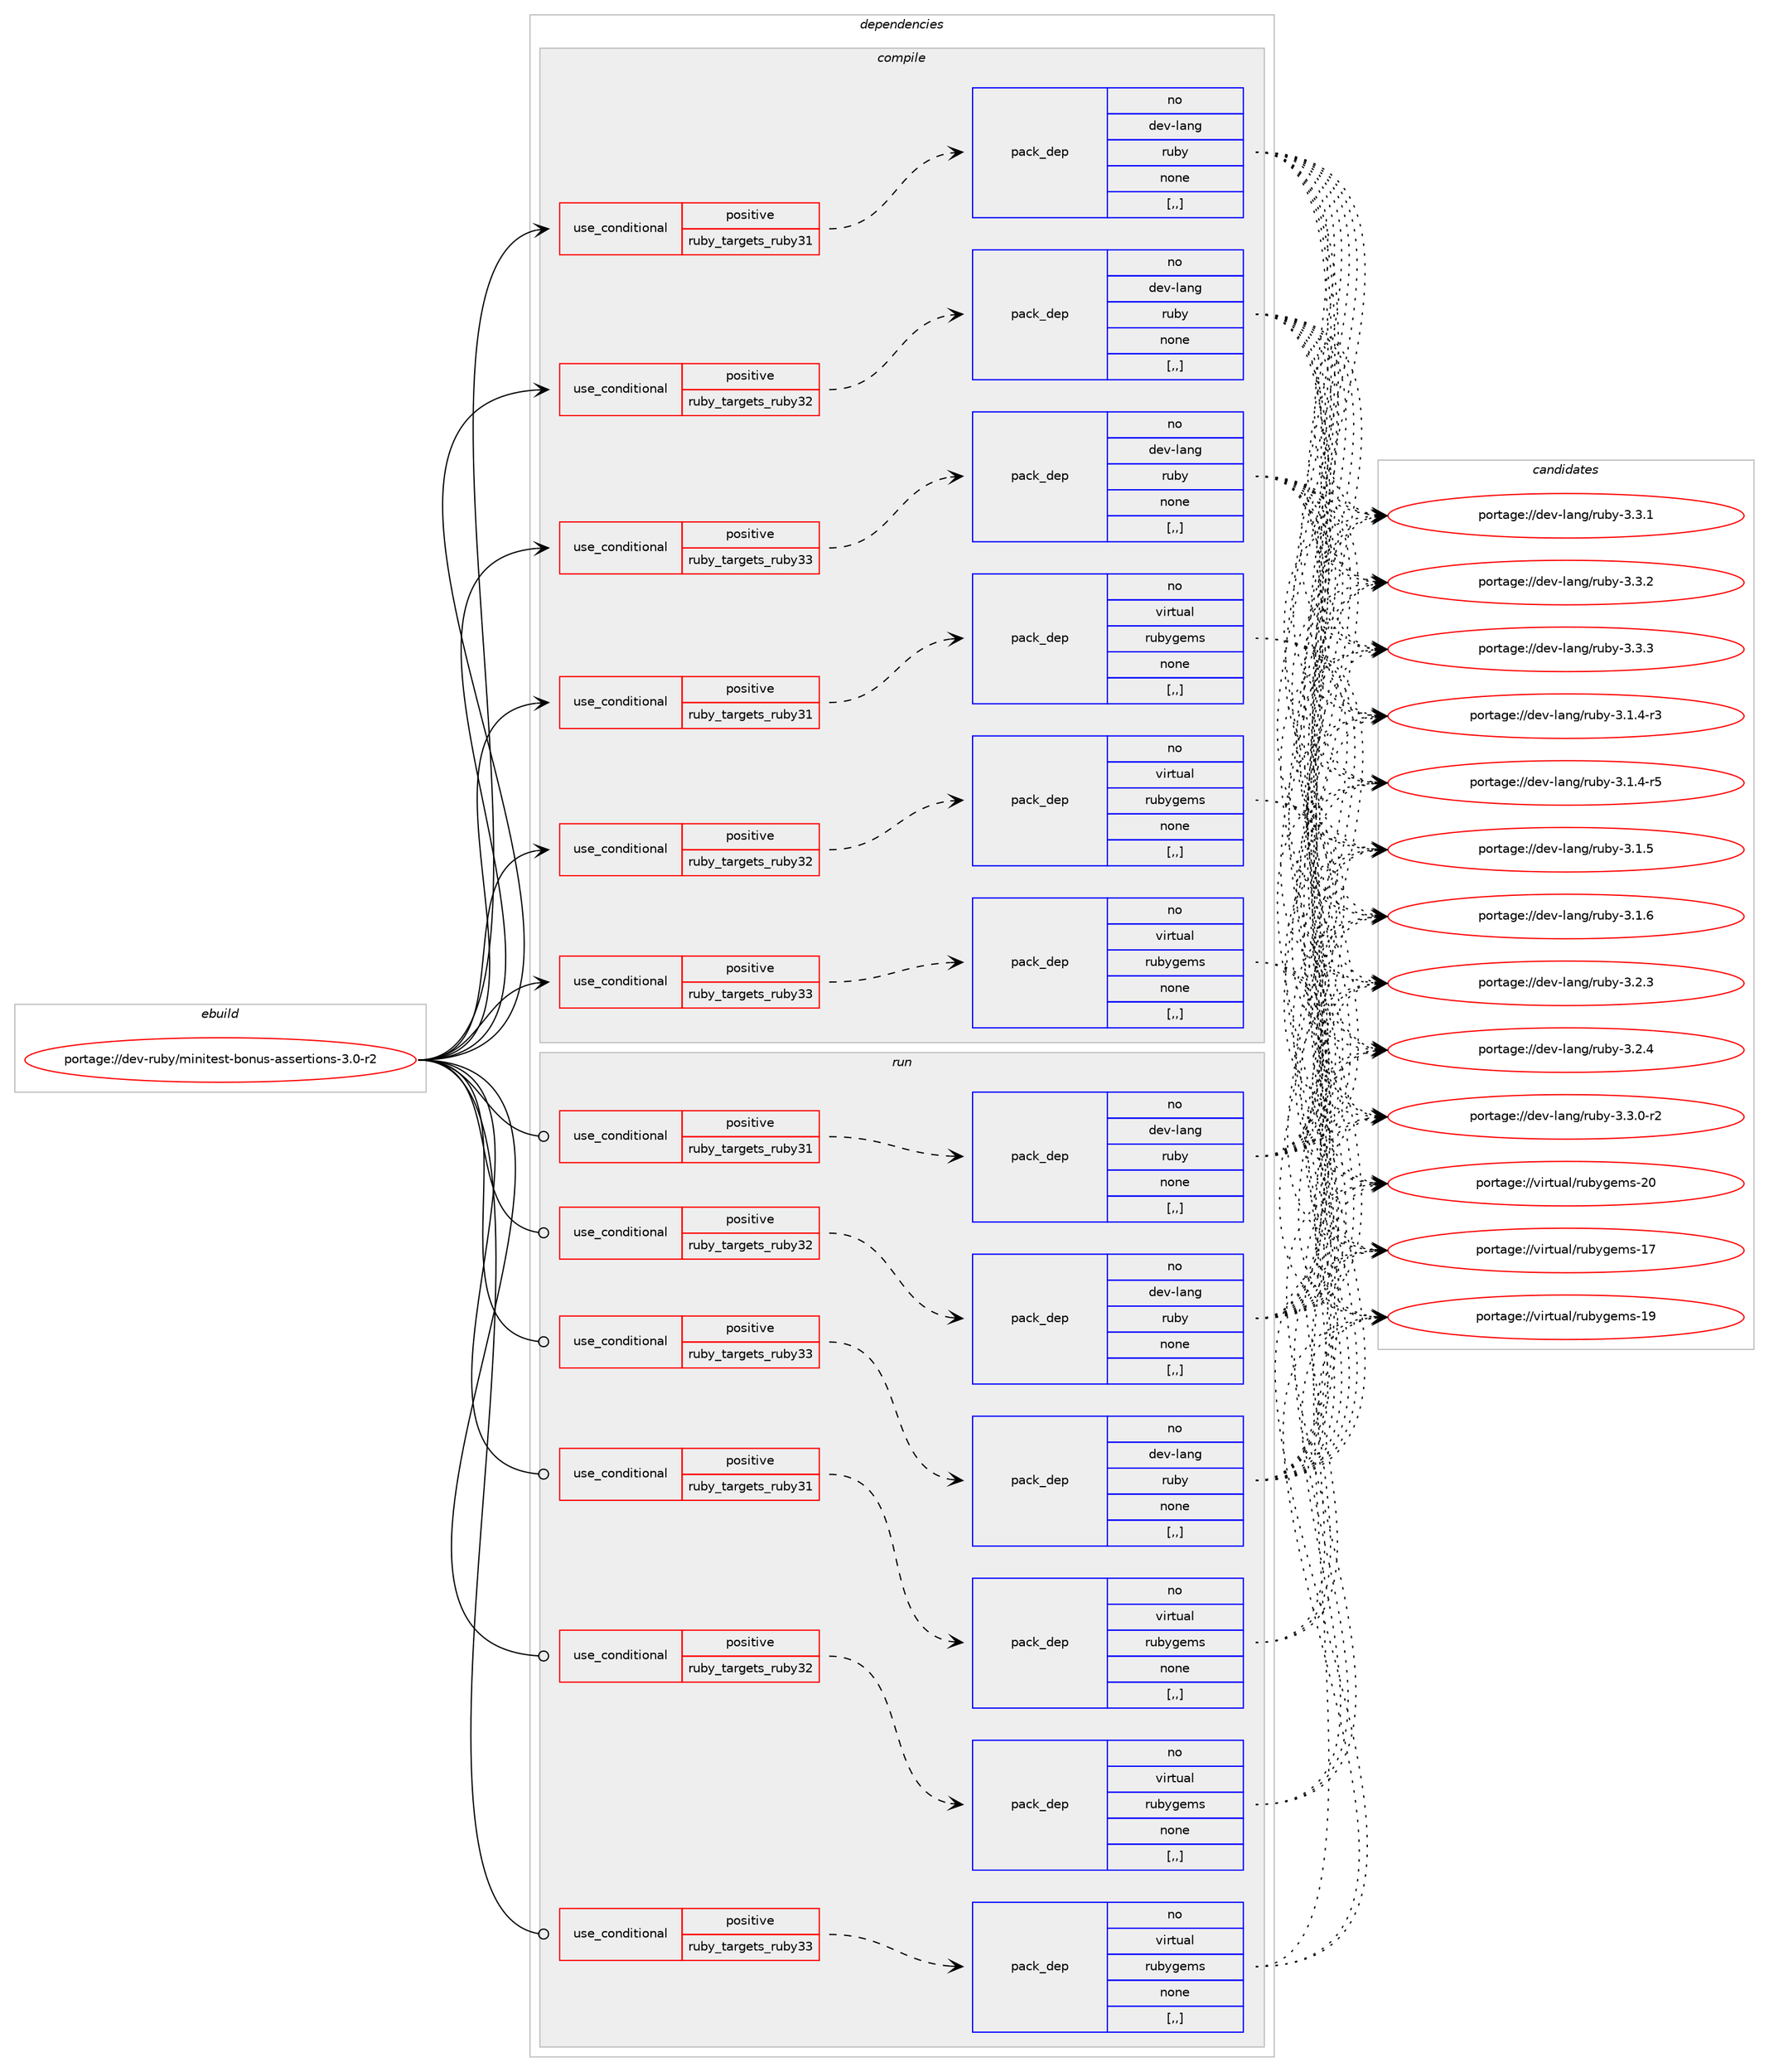 digraph prolog {

# *************
# Graph options
# *************

newrank=true;
concentrate=true;
compound=true;
graph [rankdir=LR,fontname=Helvetica,fontsize=10,ranksep=1.5];#, ranksep=2.5, nodesep=0.2];
edge  [arrowhead=vee];
node  [fontname=Helvetica,fontsize=10];

# **********
# The ebuild
# **********

subgraph cluster_leftcol {
color=gray;
rank=same;
label=<<i>ebuild</i>>;
id [label="portage://dev-ruby/minitest-bonus-assertions-3.0-r2", color=red, width=4, href="../dev-ruby/minitest-bonus-assertions-3.0-r2.svg"];
}

# ****************
# The dependencies
# ****************

subgraph cluster_midcol {
color=gray;
label=<<i>dependencies</i>>;
subgraph cluster_compile {
fillcolor="#eeeeee";
style=filled;
label=<<i>compile</i>>;
subgraph cond49513 {
dependency186359 [label=<<TABLE BORDER="0" CELLBORDER="1" CELLSPACING="0" CELLPADDING="4"><TR><TD ROWSPAN="3" CELLPADDING="10">use_conditional</TD></TR><TR><TD>positive</TD></TR><TR><TD>ruby_targets_ruby31</TD></TR></TABLE>>, shape=none, color=red];
subgraph pack135540 {
dependency186360 [label=<<TABLE BORDER="0" CELLBORDER="1" CELLSPACING="0" CELLPADDING="4" WIDTH="220"><TR><TD ROWSPAN="6" CELLPADDING="30">pack_dep</TD></TR><TR><TD WIDTH="110">no</TD></TR><TR><TD>dev-lang</TD></TR><TR><TD>ruby</TD></TR><TR><TD>none</TD></TR><TR><TD>[,,]</TD></TR></TABLE>>, shape=none, color=blue];
}
dependency186359:e -> dependency186360:w [weight=20,style="dashed",arrowhead="vee"];
}
id:e -> dependency186359:w [weight=20,style="solid",arrowhead="vee"];
subgraph cond49514 {
dependency186361 [label=<<TABLE BORDER="0" CELLBORDER="1" CELLSPACING="0" CELLPADDING="4"><TR><TD ROWSPAN="3" CELLPADDING="10">use_conditional</TD></TR><TR><TD>positive</TD></TR><TR><TD>ruby_targets_ruby31</TD></TR></TABLE>>, shape=none, color=red];
subgraph pack135541 {
dependency186362 [label=<<TABLE BORDER="0" CELLBORDER="1" CELLSPACING="0" CELLPADDING="4" WIDTH="220"><TR><TD ROWSPAN="6" CELLPADDING="30">pack_dep</TD></TR><TR><TD WIDTH="110">no</TD></TR><TR><TD>virtual</TD></TR><TR><TD>rubygems</TD></TR><TR><TD>none</TD></TR><TR><TD>[,,]</TD></TR></TABLE>>, shape=none, color=blue];
}
dependency186361:e -> dependency186362:w [weight=20,style="dashed",arrowhead="vee"];
}
id:e -> dependency186361:w [weight=20,style="solid",arrowhead="vee"];
subgraph cond49515 {
dependency186363 [label=<<TABLE BORDER="0" CELLBORDER="1" CELLSPACING="0" CELLPADDING="4"><TR><TD ROWSPAN="3" CELLPADDING="10">use_conditional</TD></TR><TR><TD>positive</TD></TR><TR><TD>ruby_targets_ruby32</TD></TR></TABLE>>, shape=none, color=red];
subgraph pack135542 {
dependency186364 [label=<<TABLE BORDER="0" CELLBORDER="1" CELLSPACING="0" CELLPADDING="4" WIDTH="220"><TR><TD ROWSPAN="6" CELLPADDING="30">pack_dep</TD></TR><TR><TD WIDTH="110">no</TD></TR><TR><TD>dev-lang</TD></TR><TR><TD>ruby</TD></TR><TR><TD>none</TD></TR><TR><TD>[,,]</TD></TR></TABLE>>, shape=none, color=blue];
}
dependency186363:e -> dependency186364:w [weight=20,style="dashed",arrowhead="vee"];
}
id:e -> dependency186363:w [weight=20,style="solid",arrowhead="vee"];
subgraph cond49516 {
dependency186365 [label=<<TABLE BORDER="0" CELLBORDER="1" CELLSPACING="0" CELLPADDING="4"><TR><TD ROWSPAN="3" CELLPADDING="10">use_conditional</TD></TR><TR><TD>positive</TD></TR><TR><TD>ruby_targets_ruby32</TD></TR></TABLE>>, shape=none, color=red];
subgraph pack135543 {
dependency186366 [label=<<TABLE BORDER="0" CELLBORDER="1" CELLSPACING="0" CELLPADDING="4" WIDTH="220"><TR><TD ROWSPAN="6" CELLPADDING="30">pack_dep</TD></TR><TR><TD WIDTH="110">no</TD></TR><TR><TD>virtual</TD></TR><TR><TD>rubygems</TD></TR><TR><TD>none</TD></TR><TR><TD>[,,]</TD></TR></TABLE>>, shape=none, color=blue];
}
dependency186365:e -> dependency186366:w [weight=20,style="dashed",arrowhead="vee"];
}
id:e -> dependency186365:w [weight=20,style="solid",arrowhead="vee"];
subgraph cond49517 {
dependency186367 [label=<<TABLE BORDER="0" CELLBORDER="1" CELLSPACING="0" CELLPADDING="4"><TR><TD ROWSPAN="3" CELLPADDING="10">use_conditional</TD></TR><TR><TD>positive</TD></TR><TR><TD>ruby_targets_ruby33</TD></TR></TABLE>>, shape=none, color=red];
subgraph pack135544 {
dependency186368 [label=<<TABLE BORDER="0" CELLBORDER="1" CELLSPACING="0" CELLPADDING="4" WIDTH="220"><TR><TD ROWSPAN="6" CELLPADDING="30">pack_dep</TD></TR><TR><TD WIDTH="110">no</TD></TR><TR><TD>dev-lang</TD></TR><TR><TD>ruby</TD></TR><TR><TD>none</TD></TR><TR><TD>[,,]</TD></TR></TABLE>>, shape=none, color=blue];
}
dependency186367:e -> dependency186368:w [weight=20,style="dashed",arrowhead="vee"];
}
id:e -> dependency186367:w [weight=20,style="solid",arrowhead="vee"];
subgraph cond49518 {
dependency186369 [label=<<TABLE BORDER="0" CELLBORDER="1" CELLSPACING="0" CELLPADDING="4"><TR><TD ROWSPAN="3" CELLPADDING="10">use_conditional</TD></TR><TR><TD>positive</TD></TR><TR><TD>ruby_targets_ruby33</TD></TR></TABLE>>, shape=none, color=red];
subgraph pack135545 {
dependency186370 [label=<<TABLE BORDER="0" CELLBORDER="1" CELLSPACING="0" CELLPADDING="4" WIDTH="220"><TR><TD ROWSPAN="6" CELLPADDING="30">pack_dep</TD></TR><TR><TD WIDTH="110">no</TD></TR><TR><TD>virtual</TD></TR><TR><TD>rubygems</TD></TR><TR><TD>none</TD></TR><TR><TD>[,,]</TD></TR></TABLE>>, shape=none, color=blue];
}
dependency186369:e -> dependency186370:w [weight=20,style="dashed",arrowhead="vee"];
}
id:e -> dependency186369:w [weight=20,style="solid",arrowhead="vee"];
}
subgraph cluster_compileandrun {
fillcolor="#eeeeee";
style=filled;
label=<<i>compile and run</i>>;
}
subgraph cluster_run {
fillcolor="#eeeeee";
style=filled;
label=<<i>run</i>>;
subgraph cond49519 {
dependency186371 [label=<<TABLE BORDER="0" CELLBORDER="1" CELLSPACING="0" CELLPADDING="4"><TR><TD ROWSPAN="3" CELLPADDING="10">use_conditional</TD></TR><TR><TD>positive</TD></TR><TR><TD>ruby_targets_ruby31</TD></TR></TABLE>>, shape=none, color=red];
subgraph pack135546 {
dependency186372 [label=<<TABLE BORDER="0" CELLBORDER="1" CELLSPACING="0" CELLPADDING="4" WIDTH="220"><TR><TD ROWSPAN="6" CELLPADDING="30">pack_dep</TD></TR><TR><TD WIDTH="110">no</TD></TR><TR><TD>dev-lang</TD></TR><TR><TD>ruby</TD></TR><TR><TD>none</TD></TR><TR><TD>[,,]</TD></TR></TABLE>>, shape=none, color=blue];
}
dependency186371:e -> dependency186372:w [weight=20,style="dashed",arrowhead="vee"];
}
id:e -> dependency186371:w [weight=20,style="solid",arrowhead="odot"];
subgraph cond49520 {
dependency186373 [label=<<TABLE BORDER="0" CELLBORDER="1" CELLSPACING="0" CELLPADDING="4"><TR><TD ROWSPAN="3" CELLPADDING="10">use_conditional</TD></TR><TR><TD>positive</TD></TR><TR><TD>ruby_targets_ruby31</TD></TR></TABLE>>, shape=none, color=red];
subgraph pack135547 {
dependency186374 [label=<<TABLE BORDER="0" CELLBORDER="1" CELLSPACING="0" CELLPADDING="4" WIDTH="220"><TR><TD ROWSPAN="6" CELLPADDING="30">pack_dep</TD></TR><TR><TD WIDTH="110">no</TD></TR><TR><TD>virtual</TD></TR><TR><TD>rubygems</TD></TR><TR><TD>none</TD></TR><TR><TD>[,,]</TD></TR></TABLE>>, shape=none, color=blue];
}
dependency186373:e -> dependency186374:w [weight=20,style="dashed",arrowhead="vee"];
}
id:e -> dependency186373:w [weight=20,style="solid",arrowhead="odot"];
subgraph cond49521 {
dependency186375 [label=<<TABLE BORDER="0" CELLBORDER="1" CELLSPACING="0" CELLPADDING="4"><TR><TD ROWSPAN="3" CELLPADDING="10">use_conditional</TD></TR><TR><TD>positive</TD></TR><TR><TD>ruby_targets_ruby32</TD></TR></TABLE>>, shape=none, color=red];
subgraph pack135548 {
dependency186376 [label=<<TABLE BORDER="0" CELLBORDER="1" CELLSPACING="0" CELLPADDING="4" WIDTH="220"><TR><TD ROWSPAN="6" CELLPADDING="30">pack_dep</TD></TR><TR><TD WIDTH="110">no</TD></TR><TR><TD>dev-lang</TD></TR><TR><TD>ruby</TD></TR><TR><TD>none</TD></TR><TR><TD>[,,]</TD></TR></TABLE>>, shape=none, color=blue];
}
dependency186375:e -> dependency186376:w [weight=20,style="dashed",arrowhead="vee"];
}
id:e -> dependency186375:w [weight=20,style="solid",arrowhead="odot"];
subgraph cond49522 {
dependency186377 [label=<<TABLE BORDER="0" CELLBORDER="1" CELLSPACING="0" CELLPADDING="4"><TR><TD ROWSPAN="3" CELLPADDING="10">use_conditional</TD></TR><TR><TD>positive</TD></TR><TR><TD>ruby_targets_ruby32</TD></TR></TABLE>>, shape=none, color=red];
subgraph pack135549 {
dependency186378 [label=<<TABLE BORDER="0" CELLBORDER="1" CELLSPACING="0" CELLPADDING="4" WIDTH="220"><TR><TD ROWSPAN="6" CELLPADDING="30">pack_dep</TD></TR><TR><TD WIDTH="110">no</TD></TR><TR><TD>virtual</TD></TR><TR><TD>rubygems</TD></TR><TR><TD>none</TD></TR><TR><TD>[,,]</TD></TR></TABLE>>, shape=none, color=blue];
}
dependency186377:e -> dependency186378:w [weight=20,style="dashed",arrowhead="vee"];
}
id:e -> dependency186377:w [weight=20,style="solid",arrowhead="odot"];
subgraph cond49523 {
dependency186379 [label=<<TABLE BORDER="0" CELLBORDER="1" CELLSPACING="0" CELLPADDING="4"><TR><TD ROWSPAN="3" CELLPADDING="10">use_conditional</TD></TR><TR><TD>positive</TD></TR><TR><TD>ruby_targets_ruby33</TD></TR></TABLE>>, shape=none, color=red];
subgraph pack135550 {
dependency186380 [label=<<TABLE BORDER="0" CELLBORDER="1" CELLSPACING="0" CELLPADDING="4" WIDTH="220"><TR><TD ROWSPAN="6" CELLPADDING="30">pack_dep</TD></TR><TR><TD WIDTH="110">no</TD></TR><TR><TD>dev-lang</TD></TR><TR><TD>ruby</TD></TR><TR><TD>none</TD></TR><TR><TD>[,,]</TD></TR></TABLE>>, shape=none, color=blue];
}
dependency186379:e -> dependency186380:w [weight=20,style="dashed",arrowhead="vee"];
}
id:e -> dependency186379:w [weight=20,style="solid",arrowhead="odot"];
subgraph cond49524 {
dependency186381 [label=<<TABLE BORDER="0" CELLBORDER="1" CELLSPACING="0" CELLPADDING="4"><TR><TD ROWSPAN="3" CELLPADDING="10">use_conditional</TD></TR><TR><TD>positive</TD></TR><TR><TD>ruby_targets_ruby33</TD></TR></TABLE>>, shape=none, color=red];
subgraph pack135551 {
dependency186382 [label=<<TABLE BORDER="0" CELLBORDER="1" CELLSPACING="0" CELLPADDING="4" WIDTH="220"><TR><TD ROWSPAN="6" CELLPADDING="30">pack_dep</TD></TR><TR><TD WIDTH="110">no</TD></TR><TR><TD>virtual</TD></TR><TR><TD>rubygems</TD></TR><TR><TD>none</TD></TR><TR><TD>[,,]</TD></TR></TABLE>>, shape=none, color=blue];
}
dependency186381:e -> dependency186382:w [weight=20,style="dashed",arrowhead="vee"];
}
id:e -> dependency186381:w [weight=20,style="solid",arrowhead="odot"];
}
}

# **************
# The candidates
# **************

subgraph cluster_choices {
rank=same;
color=gray;
label=<<i>candidates</i>>;

subgraph choice135540 {
color=black;
nodesep=1;
choice100101118451089711010347114117981214551464946524511451 [label="portage://dev-lang/ruby-3.1.4-r3", color=red, width=4,href="../dev-lang/ruby-3.1.4-r3.svg"];
choice100101118451089711010347114117981214551464946524511453 [label="portage://dev-lang/ruby-3.1.4-r5", color=red, width=4,href="../dev-lang/ruby-3.1.4-r5.svg"];
choice10010111845108971101034711411798121455146494653 [label="portage://dev-lang/ruby-3.1.5", color=red, width=4,href="../dev-lang/ruby-3.1.5.svg"];
choice10010111845108971101034711411798121455146494654 [label="portage://dev-lang/ruby-3.1.6", color=red, width=4,href="../dev-lang/ruby-3.1.6.svg"];
choice10010111845108971101034711411798121455146504651 [label="portage://dev-lang/ruby-3.2.3", color=red, width=4,href="../dev-lang/ruby-3.2.3.svg"];
choice10010111845108971101034711411798121455146504652 [label="portage://dev-lang/ruby-3.2.4", color=red, width=4,href="../dev-lang/ruby-3.2.4.svg"];
choice100101118451089711010347114117981214551465146484511450 [label="portage://dev-lang/ruby-3.3.0-r2", color=red, width=4,href="../dev-lang/ruby-3.3.0-r2.svg"];
choice10010111845108971101034711411798121455146514649 [label="portage://dev-lang/ruby-3.3.1", color=red, width=4,href="../dev-lang/ruby-3.3.1.svg"];
choice10010111845108971101034711411798121455146514650 [label="portage://dev-lang/ruby-3.3.2", color=red, width=4,href="../dev-lang/ruby-3.3.2.svg"];
choice10010111845108971101034711411798121455146514651 [label="portage://dev-lang/ruby-3.3.3", color=red, width=4,href="../dev-lang/ruby-3.3.3.svg"];
dependency186360:e -> choice100101118451089711010347114117981214551464946524511451:w [style=dotted,weight="100"];
dependency186360:e -> choice100101118451089711010347114117981214551464946524511453:w [style=dotted,weight="100"];
dependency186360:e -> choice10010111845108971101034711411798121455146494653:w [style=dotted,weight="100"];
dependency186360:e -> choice10010111845108971101034711411798121455146494654:w [style=dotted,weight="100"];
dependency186360:e -> choice10010111845108971101034711411798121455146504651:w [style=dotted,weight="100"];
dependency186360:e -> choice10010111845108971101034711411798121455146504652:w [style=dotted,weight="100"];
dependency186360:e -> choice100101118451089711010347114117981214551465146484511450:w [style=dotted,weight="100"];
dependency186360:e -> choice10010111845108971101034711411798121455146514649:w [style=dotted,weight="100"];
dependency186360:e -> choice10010111845108971101034711411798121455146514650:w [style=dotted,weight="100"];
dependency186360:e -> choice10010111845108971101034711411798121455146514651:w [style=dotted,weight="100"];
}
subgraph choice135541 {
color=black;
nodesep=1;
choice118105114116117971084711411798121103101109115454955 [label="portage://virtual/rubygems-17", color=red, width=4,href="../virtual/rubygems-17.svg"];
choice118105114116117971084711411798121103101109115454957 [label="portage://virtual/rubygems-19", color=red, width=4,href="../virtual/rubygems-19.svg"];
choice118105114116117971084711411798121103101109115455048 [label="portage://virtual/rubygems-20", color=red, width=4,href="../virtual/rubygems-20.svg"];
dependency186362:e -> choice118105114116117971084711411798121103101109115454955:w [style=dotted,weight="100"];
dependency186362:e -> choice118105114116117971084711411798121103101109115454957:w [style=dotted,weight="100"];
dependency186362:e -> choice118105114116117971084711411798121103101109115455048:w [style=dotted,weight="100"];
}
subgraph choice135542 {
color=black;
nodesep=1;
choice100101118451089711010347114117981214551464946524511451 [label="portage://dev-lang/ruby-3.1.4-r3", color=red, width=4,href="../dev-lang/ruby-3.1.4-r3.svg"];
choice100101118451089711010347114117981214551464946524511453 [label="portage://dev-lang/ruby-3.1.4-r5", color=red, width=4,href="../dev-lang/ruby-3.1.4-r5.svg"];
choice10010111845108971101034711411798121455146494653 [label="portage://dev-lang/ruby-3.1.5", color=red, width=4,href="../dev-lang/ruby-3.1.5.svg"];
choice10010111845108971101034711411798121455146494654 [label="portage://dev-lang/ruby-3.1.6", color=red, width=4,href="../dev-lang/ruby-3.1.6.svg"];
choice10010111845108971101034711411798121455146504651 [label="portage://dev-lang/ruby-3.2.3", color=red, width=4,href="../dev-lang/ruby-3.2.3.svg"];
choice10010111845108971101034711411798121455146504652 [label="portage://dev-lang/ruby-3.2.4", color=red, width=4,href="../dev-lang/ruby-3.2.4.svg"];
choice100101118451089711010347114117981214551465146484511450 [label="portage://dev-lang/ruby-3.3.0-r2", color=red, width=4,href="../dev-lang/ruby-3.3.0-r2.svg"];
choice10010111845108971101034711411798121455146514649 [label="portage://dev-lang/ruby-3.3.1", color=red, width=4,href="../dev-lang/ruby-3.3.1.svg"];
choice10010111845108971101034711411798121455146514650 [label="portage://dev-lang/ruby-3.3.2", color=red, width=4,href="../dev-lang/ruby-3.3.2.svg"];
choice10010111845108971101034711411798121455146514651 [label="portage://dev-lang/ruby-3.3.3", color=red, width=4,href="../dev-lang/ruby-3.3.3.svg"];
dependency186364:e -> choice100101118451089711010347114117981214551464946524511451:w [style=dotted,weight="100"];
dependency186364:e -> choice100101118451089711010347114117981214551464946524511453:w [style=dotted,weight="100"];
dependency186364:e -> choice10010111845108971101034711411798121455146494653:w [style=dotted,weight="100"];
dependency186364:e -> choice10010111845108971101034711411798121455146494654:w [style=dotted,weight="100"];
dependency186364:e -> choice10010111845108971101034711411798121455146504651:w [style=dotted,weight="100"];
dependency186364:e -> choice10010111845108971101034711411798121455146504652:w [style=dotted,weight="100"];
dependency186364:e -> choice100101118451089711010347114117981214551465146484511450:w [style=dotted,weight="100"];
dependency186364:e -> choice10010111845108971101034711411798121455146514649:w [style=dotted,weight="100"];
dependency186364:e -> choice10010111845108971101034711411798121455146514650:w [style=dotted,weight="100"];
dependency186364:e -> choice10010111845108971101034711411798121455146514651:w [style=dotted,weight="100"];
}
subgraph choice135543 {
color=black;
nodesep=1;
choice118105114116117971084711411798121103101109115454955 [label="portage://virtual/rubygems-17", color=red, width=4,href="../virtual/rubygems-17.svg"];
choice118105114116117971084711411798121103101109115454957 [label="portage://virtual/rubygems-19", color=red, width=4,href="../virtual/rubygems-19.svg"];
choice118105114116117971084711411798121103101109115455048 [label="portage://virtual/rubygems-20", color=red, width=4,href="../virtual/rubygems-20.svg"];
dependency186366:e -> choice118105114116117971084711411798121103101109115454955:w [style=dotted,weight="100"];
dependency186366:e -> choice118105114116117971084711411798121103101109115454957:w [style=dotted,weight="100"];
dependency186366:e -> choice118105114116117971084711411798121103101109115455048:w [style=dotted,weight="100"];
}
subgraph choice135544 {
color=black;
nodesep=1;
choice100101118451089711010347114117981214551464946524511451 [label="portage://dev-lang/ruby-3.1.4-r3", color=red, width=4,href="../dev-lang/ruby-3.1.4-r3.svg"];
choice100101118451089711010347114117981214551464946524511453 [label="portage://dev-lang/ruby-3.1.4-r5", color=red, width=4,href="../dev-lang/ruby-3.1.4-r5.svg"];
choice10010111845108971101034711411798121455146494653 [label="portage://dev-lang/ruby-3.1.5", color=red, width=4,href="../dev-lang/ruby-3.1.5.svg"];
choice10010111845108971101034711411798121455146494654 [label="portage://dev-lang/ruby-3.1.6", color=red, width=4,href="../dev-lang/ruby-3.1.6.svg"];
choice10010111845108971101034711411798121455146504651 [label="portage://dev-lang/ruby-3.2.3", color=red, width=4,href="../dev-lang/ruby-3.2.3.svg"];
choice10010111845108971101034711411798121455146504652 [label="portage://dev-lang/ruby-3.2.4", color=red, width=4,href="../dev-lang/ruby-3.2.4.svg"];
choice100101118451089711010347114117981214551465146484511450 [label="portage://dev-lang/ruby-3.3.0-r2", color=red, width=4,href="../dev-lang/ruby-3.3.0-r2.svg"];
choice10010111845108971101034711411798121455146514649 [label="portage://dev-lang/ruby-3.3.1", color=red, width=4,href="../dev-lang/ruby-3.3.1.svg"];
choice10010111845108971101034711411798121455146514650 [label="portage://dev-lang/ruby-3.3.2", color=red, width=4,href="../dev-lang/ruby-3.3.2.svg"];
choice10010111845108971101034711411798121455146514651 [label="portage://dev-lang/ruby-3.3.3", color=red, width=4,href="../dev-lang/ruby-3.3.3.svg"];
dependency186368:e -> choice100101118451089711010347114117981214551464946524511451:w [style=dotted,weight="100"];
dependency186368:e -> choice100101118451089711010347114117981214551464946524511453:w [style=dotted,weight="100"];
dependency186368:e -> choice10010111845108971101034711411798121455146494653:w [style=dotted,weight="100"];
dependency186368:e -> choice10010111845108971101034711411798121455146494654:w [style=dotted,weight="100"];
dependency186368:e -> choice10010111845108971101034711411798121455146504651:w [style=dotted,weight="100"];
dependency186368:e -> choice10010111845108971101034711411798121455146504652:w [style=dotted,weight="100"];
dependency186368:e -> choice100101118451089711010347114117981214551465146484511450:w [style=dotted,weight="100"];
dependency186368:e -> choice10010111845108971101034711411798121455146514649:w [style=dotted,weight="100"];
dependency186368:e -> choice10010111845108971101034711411798121455146514650:w [style=dotted,weight="100"];
dependency186368:e -> choice10010111845108971101034711411798121455146514651:w [style=dotted,weight="100"];
}
subgraph choice135545 {
color=black;
nodesep=1;
choice118105114116117971084711411798121103101109115454955 [label="portage://virtual/rubygems-17", color=red, width=4,href="../virtual/rubygems-17.svg"];
choice118105114116117971084711411798121103101109115454957 [label="portage://virtual/rubygems-19", color=red, width=4,href="../virtual/rubygems-19.svg"];
choice118105114116117971084711411798121103101109115455048 [label="portage://virtual/rubygems-20", color=red, width=4,href="../virtual/rubygems-20.svg"];
dependency186370:e -> choice118105114116117971084711411798121103101109115454955:w [style=dotted,weight="100"];
dependency186370:e -> choice118105114116117971084711411798121103101109115454957:w [style=dotted,weight="100"];
dependency186370:e -> choice118105114116117971084711411798121103101109115455048:w [style=dotted,weight="100"];
}
subgraph choice135546 {
color=black;
nodesep=1;
choice100101118451089711010347114117981214551464946524511451 [label="portage://dev-lang/ruby-3.1.4-r3", color=red, width=4,href="../dev-lang/ruby-3.1.4-r3.svg"];
choice100101118451089711010347114117981214551464946524511453 [label="portage://dev-lang/ruby-3.1.4-r5", color=red, width=4,href="../dev-lang/ruby-3.1.4-r5.svg"];
choice10010111845108971101034711411798121455146494653 [label="portage://dev-lang/ruby-3.1.5", color=red, width=4,href="../dev-lang/ruby-3.1.5.svg"];
choice10010111845108971101034711411798121455146494654 [label="portage://dev-lang/ruby-3.1.6", color=red, width=4,href="../dev-lang/ruby-3.1.6.svg"];
choice10010111845108971101034711411798121455146504651 [label="portage://dev-lang/ruby-3.2.3", color=red, width=4,href="../dev-lang/ruby-3.2.3.svg"];
choice10010111845108971101034711411798121455146504652 [label="portage://dev-lang/ruby-3.2.4", color=red, width=4,href="../dev-lang/ruby-3.2.4.svg"];
choice100101118451089711010347114117981214551465146484511450 [label="portage://dev-lang/ruby-3.3.0-r2", color=red, width=4,href="../dev-lang/ruby-3.3.0-r2.svg"];
choice10010111845108971101034711411798121455146514649 [label="portage://dev-lang/ruby-3.3.1", color=red, width=4,href="../dev-lang/ruby-3.3.1.svg"];
choice10010111845108971101034711411798121455146514650 [label="portage://dev-lang/ruby-3.3.2", color=red, width=4,href="../dev-lang/ruby-3.3.2.svg"];
choice10010111845108971101034711411798121455146514651 [label="portage://dev-lang/ruby-3.3.3", color=red, width=4,href="../dev-lang/ruby-3.3.3.svg"];
dependency186372:e -> choice100101118451089711010347114117981214551464946524511451:w [style=dotted,weight="100"];
dependency186372:e -> choice100101118451089711010347114117981214551464946524511453:w [style=dotted,weight="100"];
dependency186372:e -> choice10010111845108971101034711411798121455146494653:w [style=dotted,weight="100"];
dependency186372:e -> choice10010111845108971101034711411798121455146494654:w [style=dotted,weight="100"];
dependency186372:e -> choice10010111845108971101034711411798121455146504651:w [style=dotted,weight="100"];
dependency186372:e -> choice10010111845108971101034711411798121455146504652:w [style=dotted,weight="100"];
dependency186372:e -> choice100101118451089711010347114117981214551465146484511450:w [style=dotted,weight="100"];
dependency186372:e -> choice10010111845108971101034711411798121455146514649:w [style=dotted,weight="100"];
dependency186372:e -> choice10010111845108971101034711411798121455146514650:w [style=dotted,weight="100"];
dependency186372:e -> choice10010111845108971101034711411798121455146514651:w [style=dotted,weight="100"];
}
subgraph choice135547 {
color=black;
nodesep=1;
choice118105114116117971084711411798121103101109115454955 [label="portage://virtual/rubygems-17", color=red, width=4,href="../virtual/rubygems-17.svg"];
choice118105114116117971084711411798121103101109115454957 [label="portage://virtual/rubygems-19", color=red, width=4,href="../virtual/rubygems-19.svg"];
choice118105114116117971084711411798121103101109115455048 [label="portage://virtual/rubygems-20", color=red, width=4,href="../virtual/rubygems-20.svg"];
dependency186374:e -> choice118105114116117971084711411798121103101109115454955:w [style=dotted,weight="100"];
dependency186374:e -> choice118105114116117971084711411798121103101109115454957:w [style=dotted,weight="100"];
dependency186374:e -> choice118105114116117971084711411798121103101109115455048:w [style=dotted,weight="100"];
}
subgraph choice135548 {
color=black;
nodesep=1;
choice100101118451089711010347114117981214551464946524511451 [label="portage://dev-lang/ruby-3.1.4-r3", color=red, width=4,href="../dev-lang/ruby-3.1.4-r3.svg"];
choice100101118451089711010347114117981214551464946524511453 [label="portage://dev-lang/ruby-3.1.4-r5", color=red, width=4,href="../dev-lang/ruby-3.1.4-r5.svg"];
choice10010111845108971101034711411798121455146494653 [label="portage://dev-lang/ruby-3.1.5", color=red, width=4,href="../dev-lang/ruby-3.1.5.svg"];
choice10010111845108971101034711411798121455146494654 [label="portage://dev-lang/ruby-3.1.6", color=red, width=4,href="../dev-lang/ruby-3.1.6.svg"];
choice10010111845108971101034711411798121455146504651 [label="portage://dev-lang/ruby-3.2.3", color=red, width=4,href="../dev-lang/ruby-3.2.3.svg"];
choice10010111845108971101034711411798121455146504652 [label="portage://dev-lang/ruby-3.2.4", color=red, width=4,href="../dev-lang/ruby-3.2.4.svg"];
choice100101118451089711010347114117981214551465146484511450 [label="portage://dev-lang/ruby-3.3.0-r2", color=red, width=4,href="../dev-lang/ruby-3.3.0-r2.svg"];
choice10010111845108971101034711411798121455146514649 [label="portage://dev-lang/ruby-3.3.1", color=red, width=4,href="../dev-lang/ruby-3.3.1.svg"];
choice10010111845108971101034711411798121455146514650 [label="portage://dev-lang/ruby-3.3.2", color=red, width=4,href="../dev-lang/ruby-3.3.2.svg"];
choice10010111845108971101034711411798121455146514651 [label="portage://dev-lang/ruby-3.3.3", color=red, width=4,href="../dev-lang/ruby-3.3.3.svg"];
dependency186376:e -> choice100101118451089711010347114117981214551464946524511451:w [style=dotted,weight="100"];
dependency186376:e -> choice100101118451089711010347114117981214551464946524511453:w [style=dotted,weight="100"];
dependency186376:e -> choice10010111845108971101034711411798121455146494653:w [style=dotted,weight="100"];
dependency186376:e -> choice10010111845108971101034711411798121455146494654:w [style=dotted,weight="100"];
dependency186376:e -> choice10010111845108971101034711411798121455146504651:w [style=dotted,weight="100"];
dependency186376:e -> choice10010111845108971101034711411798121455146504652:w [style=dotted,weight="100"];
dependency186376:e -> choice100101118451089711010347114117981214551465146484511450:w [style=dotted,weight="100"];
dependency186376:e -> choice10010111845108971101034711411798121455146514649:w [style=dotted,weight="100"];
dependency186376:e -> choice10010111845108971101034711411798121455146514650:w [style=dotted,weight="100"];
dependency186376:e -> choice10010111845108971101034711411798121455146514651:w [style=dotted,weight="100"];
}
subgraph choice135549 {
color=black;
nodesep=1;
choice118105114116117971084711411798121103101109115454955 [label="portage://virtual/rubygems-17", color=red, width=4,href="../virtual/rubygems-17.svg"];
choice118105114116117971084711411798121103101109115454957 [label="portage://virtual/rubygems-19", color=red, width=4,href="../virtual/rubygems-19.svg"];
choice118105114116117971084711411798121103101109115455048 [label="portage://virtual/rubygems-20", color=red, width=4,href="../virtual/rubygems-20.svg"];
dependency186378:e -> choice118105114116117971084711411798121103101109115454955:w [style=dotted,weight="100"];
dependency186378:e -> choice118105114116117971084711411798121103101109115454957:w [style=dotted,weight="100"];
dependency186378:e -> choice118105114116117971084711411798121103101109115455048:w [style=dotted,weight="100"];
}
subgraph choice135550 {
color=black;
nodesep=1;
choice100101118451089711010347114117981214551464946524511451 [label="portage://dev-lang/ruby-3.1.4-r3", color=red, width=4,href="../dev-lang/ruby-3.1.4-r3.svg"];
choice100101118451089711010347114117981214551464946524511453 [label="portage://dev-lang/ruby-3.1.4-r5", color=red, width=4,href="../dev-lang/ruby-3.1.4-r5.svg"];
choice10010111845108971101034711411798121455146494653 [label="portage://dev-lang/ruby-3.1.5", color=red, width=4,href="../dev-lang/ruby-3.1.5.svg"];
choice10010111845108971101034711411798121455146494654 [label="portage://dev-lang/ruby-3.1.6", color=red, width=4,href="../dev-lang/ruby-3.1.6.svg"];
choice10010111845108971101034711411798121455146504651 [label="portage://dev-lang/ruby-3.2.3", color=red, width=4,href="../dev-lang/ruby-3.2.3.svg"];
choice10010111845108971101034711411798121455146504652 [label="portage://dev-lang/ruby-3.2.4", color=red, width=4,href="../dev-lang/ruby-3.2.4.svg"];
choice100101118451089711010347114117981214551465146484511450 [label="portage://dev-lang/ruby-3.3.0-r2", color=red, width=4,href="../dev-lang/ruby-3.3.0-r2.svg"];
choice10010111845108971101034711411798121455146514649 [label="portage://dev-lang/ruby-3.3.1", color=red, width=4,href="../dev-lang/ruby-3.3.1.svg"];
choice10010111845108971101034711411798121455146514650 [label="portage://dev-lang/ruby-3.3.2", color=red, width=4,href="../dev-lang/ruby-3.3.2.svg"];
choice10010111845108971101034711411798121455146514651 [label="portage://dev-lang/ruby-3.3.3", color=red, width=4,href="../dev-lang/ruby-3.3.3.svg"];
dependency186380:e -> choice100101118451089711010347114117981214551464946524511451:w [style=dotted,weight="100"];
dependency186380:e -> choice100101118451089711010347114117981214551464946524511453:w [style=dotted,weight="100"];
dependency186380:e -> choice10010111845108971101034711411798121455146494653:w [style=dotted,weight="100"];
dependency186380:e -> choice10010111845108971101034711411798121455146494654:w [style=dotted,weight="100"];
dependency186380:e -> choice10010111845108971101034711411798121455146504651:w [style=dotted,weight="100"];
dependency186380:e -> choice10010111845108971101034711411798121455146504652:w [style=dotted,weight="100"];
dependency186380:e -> choice100101118451089711010347114117981214551465146484511450:w [style=dotted,weight="100"];
dependency186380:e -> choice10010111845108971101034711411798121455146514649:w [style=dotted,weight="100"];
dependency186380:e -> choice10010111845108971101034711411798121455146514650:w [style=dotted,weight="100"];
dependency186380:e -> choice10010111845108971101034711411798121455146514651:w [style=dotted,weight="100"];
}
subgraph choice135551 {
color=black;
nodesep=1;
choice118105114116117971084711411798121103101109115454955 [label="portage://virtual/rubygems-17", color=red, width=4,href="../virtual/rubygems-17.svg"];
choice118105114116117971084711411798121103101109115454957 [label="portage://virtual/rubygems-19", color=red, width=4,href="../virtual/rubygems-19.svg"];
choice118105114116117971084711411798121103101109115455048 [label="portage://virtual/rubygems-20", color=red, width=4,href="../virtual/rubygems-20.svg"];
dependency186382:e -> choice118105114116117971084711411798121103101109115454955:w [style=dotted,weight="100"];
dependency186382:e -> choice118105114116117971084711411798121103101109115454957:w [style=dotted,weight="100"];
dependency186382:e -> choice118105114116117971084711411798121103101109115455048:w [style=dotted,weight="100"];
}
}

}
